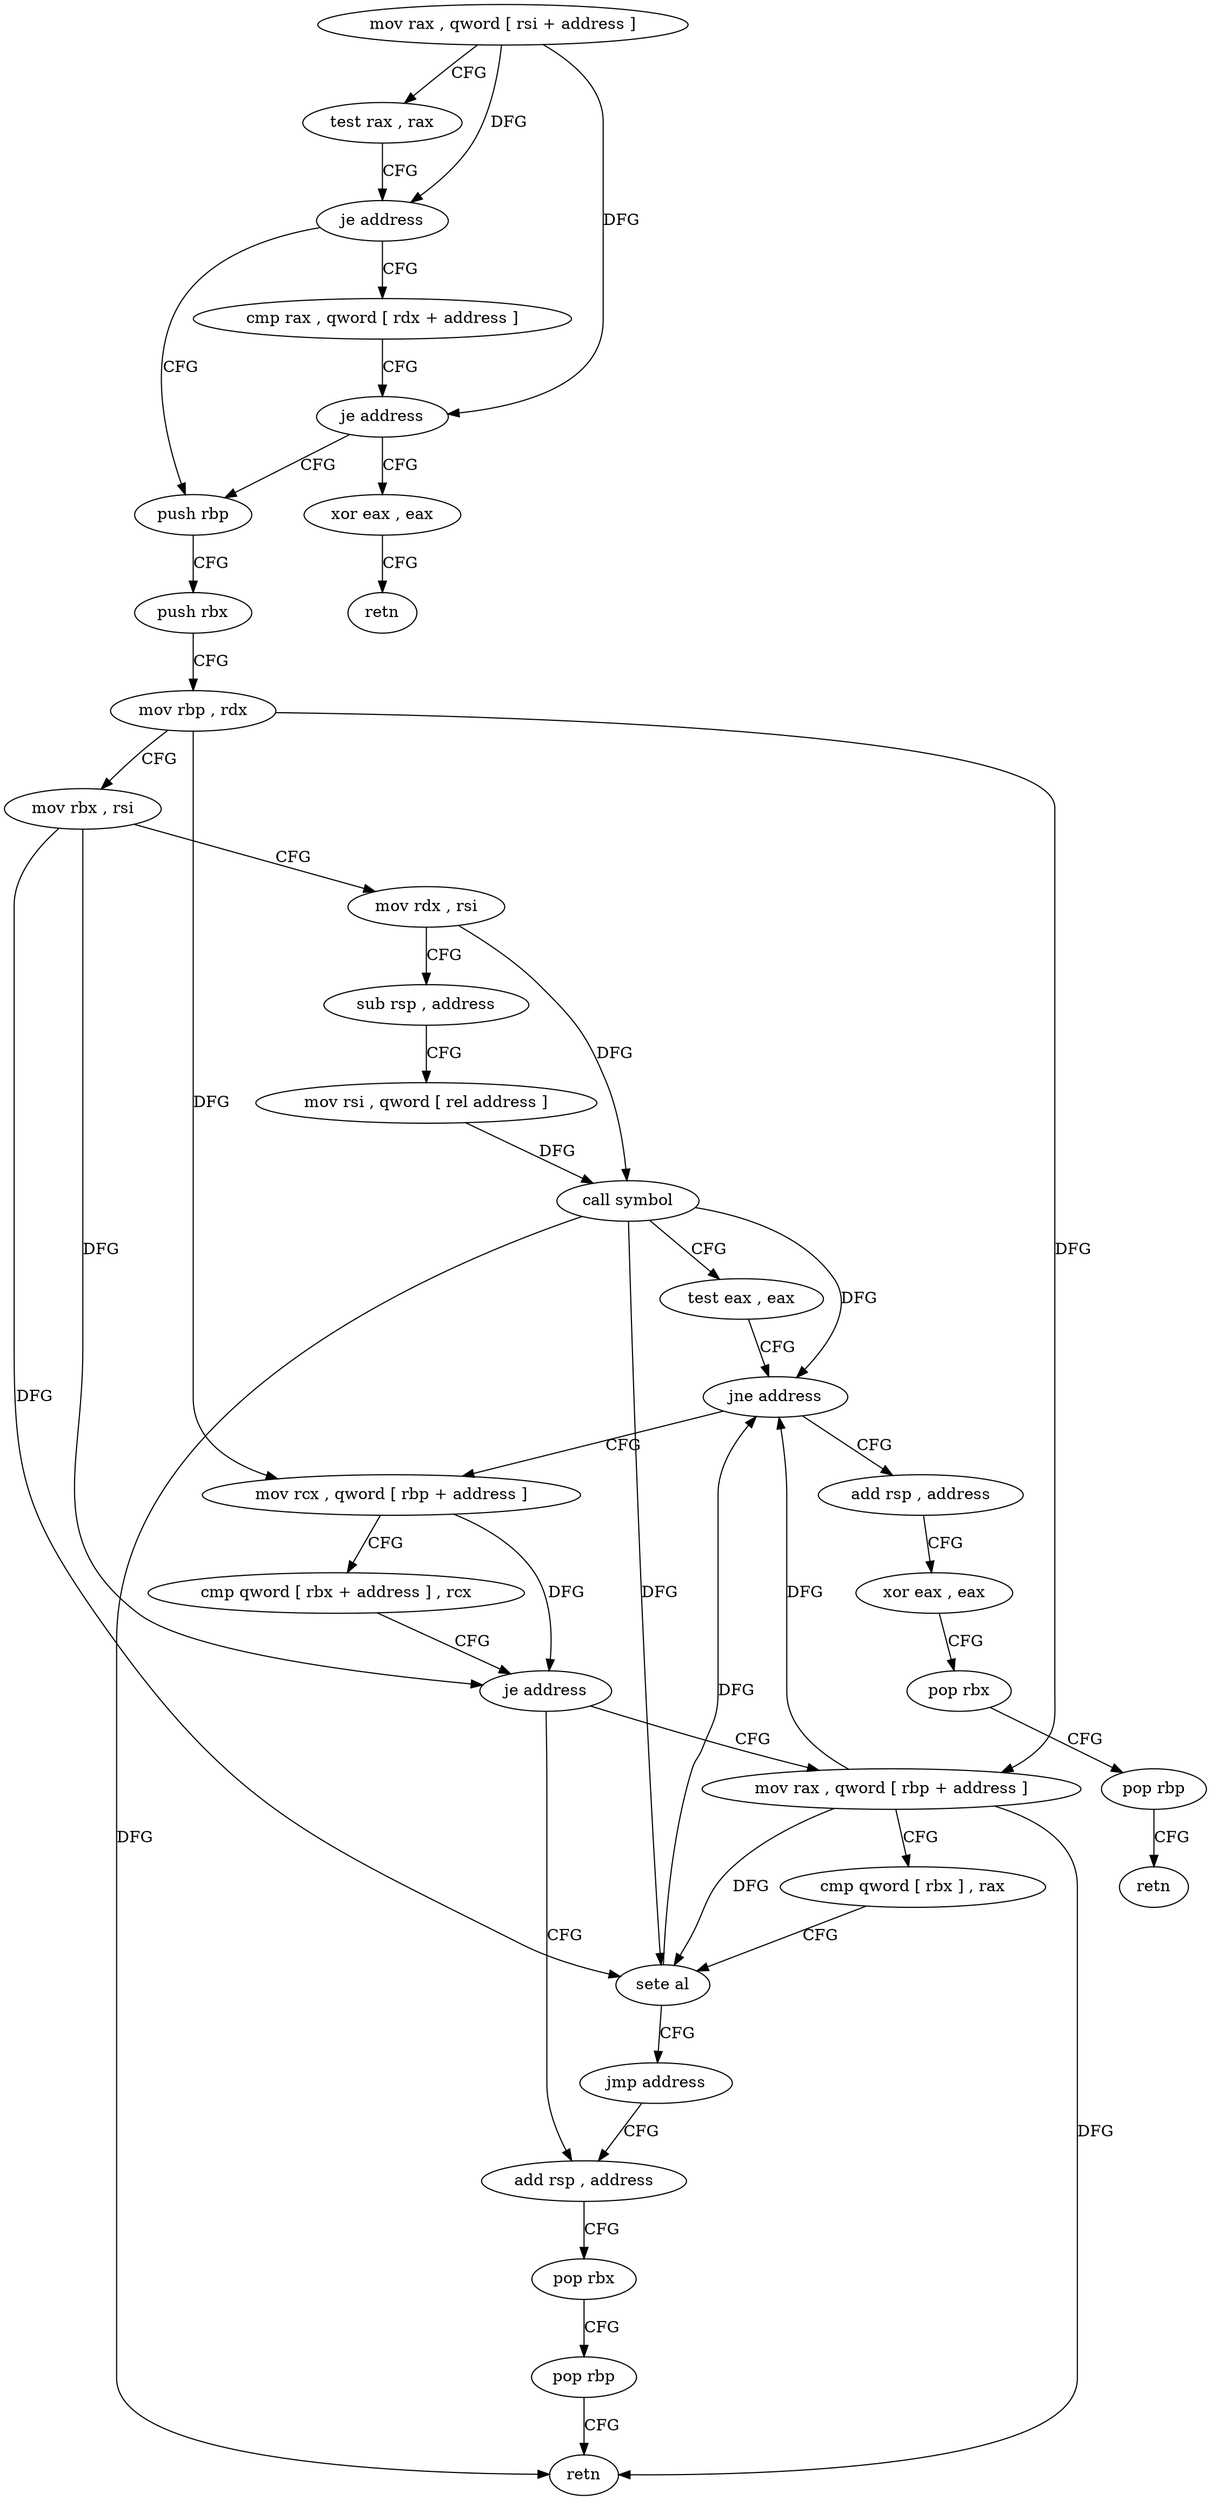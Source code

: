 digraph "func" {
"4216512" [label = "mov rax , qword [ rsi + address ]" ]
"4216516" [label = "test rax , rax" ]
"4216519" [label = "je address" ]
"4216536" [label = "push rbp" ]
"4216521" [label = "cmp rax , qword [ rdx + address ]" ]
"4216537" [label = "push rbx" ]
"4216538" [label = "mov rbp , rdx" ]
"4216541" [label = "mov rbx , rsi" ]
"4216544" [label = "mov rdx , rsi" ]
"4216547" [label = "sub rsp , address" ]
"4216551" [label = "mov rsi , qword [ rel address ]" ]
"4216558" [label = "call symbol" ]
"4216563" [label = "test eax , eax" ]
"4216565" [label = "jne address" ]
"4216592" [label = "add rsp , address" ]
"4216567" [label = "mov rcx , qword [ rbp + address ]" ]
"4216525" [label = "je address" ]
"4216527" [label = "xor eax , eax" ]
"4216596" [label = "xor eax , eax" ]
"4216598" [label = "pop rbx" ]
"4216599" [label = "pop rbp" ]
"4216600" [label = "retn" ]
"4216571" [label = "cmp qword [ rbx + address ] , rcx" ]
"4216575" [label = "je address" ]
"4216608" [label = "mov rax , qword [ rbp + address ]" ]
"4216577" [label = "add rsp , address" ]
"4216529" [label = "retn" ]
"4216612" [label = "cmp qword [ rbx ] , rax" ]
"4216615" [label = "sete al" ]
"4216618" [label = "jmp address" ]
"4216581" [label = "pop rbx" ]
"4216582" [label = "pop rbp" ]
"4216583" [label = "retn" ]
"4216512" -> "4216516" [ label = "CFG" ]
"4216512" -> "4216519" [ label = "DFG" ]
"4216512" -> "4216525" [ label = "DFG" ]
"4216516" -> "4216519" [ label = "CFG" ]
"4216519" -> "4216536" [ label = "CFG" ]
"4216519" -> "4216521" [ label = "CFG" ]
"4216536" -> "4216537" [ label = "CFG" ]
"4216521" -> "4216525" [ label = "CFG" ]
"4216537" -> "4216538" [ label = "CFG" ]
"4216538" -> "4216541" [ label = "CFG" ]
"4216538" -> "4216567" [ label = "DFG" ]
"4216538" -> "4216608" [ label = "DFG" ]
"4216541" -> "4216544" [ label = "CFG" ]
"4216541" -> "4216575" [ label = "DFG" ]
"4216541" -> "4216615" [ label = "DFG" ]
"4216544" -> "4216547" [ label = "CFG" ]
"4216544" -> "4216558" [ label = "DFG" ]
"4216547" -> "4216551" [ label = "CFG" ]
"4216551" -> "4216558" [ label = "DFG" ]
"4216558" -> "4216563" [ label = "CFG" ]
"4216558" -> "4216565" [ label = "DFG" ]
"4216558" -> "4216615" [ label = "DFG" ]
"4216558" -> "4216583" [ label = "DFG" ]
"4216563" -> "4216565" [ label = "CFG" ]
"4216565" -> "4216592" [ label = "CFG" ]
"4216565" -> "4216567" [ label = "CFG" ]
"4216592" -> "4216596" [ label = "CFG" ]
"4216567" -> "4216571" [ label = "CFG" ]
"4216567" -> "4216575" [ label = "DFG" ]
"4216525" -> "4216536" [ label = "CFG" ]
"4216525" -> "4216527" [ label = "CFG" ]
"4216527" -> "4216529" [ label = "CFG" ]
"4216596" -> "4216598" [ label = "CFG" ]
"4216598" -> "4216599" [ label = "CFG" ]
"4216599" -> "4216600" [ label = "CFG" ]
"4216571" -> "4216575" [ label = "CFG" ]
"4216575" -> "4216608" [ label = "CFG" ]
"4216575" -> "4216577" [ label = "CFG" ]
"4216608" -> "4216612" [ label = "CFG" ]
"4216608" -> "4216565" [ label = "DFG" ]
"4216608" -> "4216615" [ label = "DFG" ]
"4216608" -> "4216583" [ label = "DFG" ]
"4216577" -> "4216581" [ label = "CFG" ]
"4216612" -> "4216615" [ label = "CFG" ]
"4216615" -> "4216618" [ label = "CFG" ]
"4216615" -> "4216565" [ label = "DFG" ]
"4216618" -> "4216577" [ label = "CFG" ]
"4216581" -> "4216582" [ label = "CFG" ]
"4216582" -> "4216583" [ label = "CFG" ]
}
